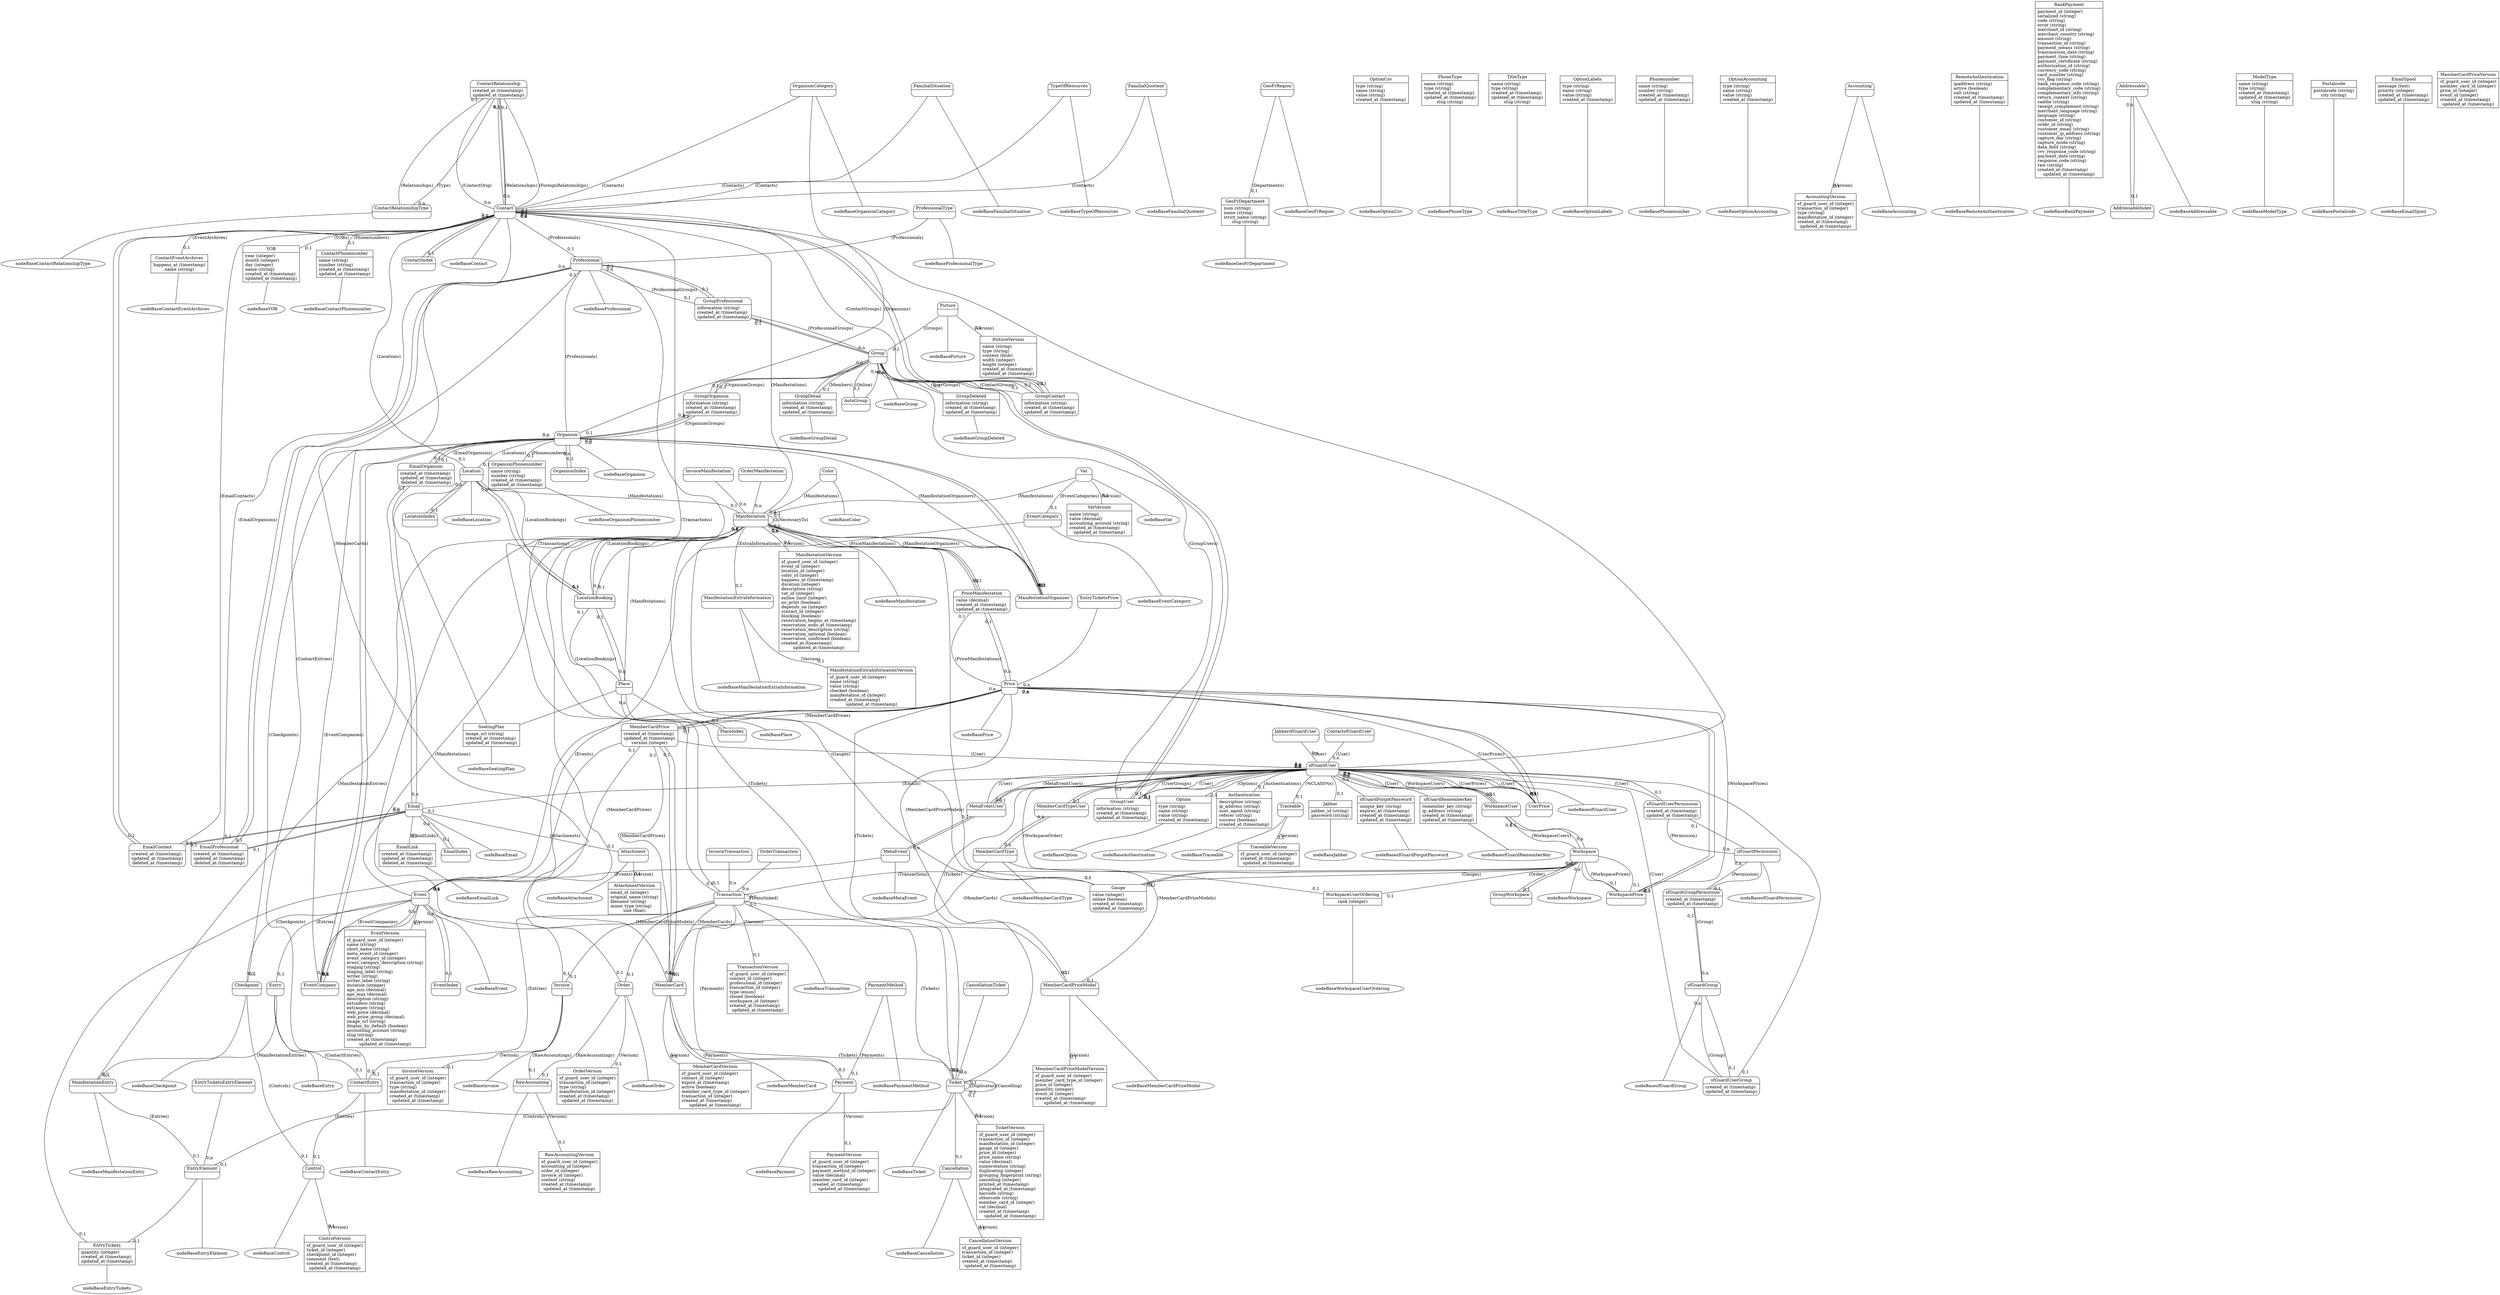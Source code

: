 graph G {
	edge [ len=2 labeldistance=2 ];
	overlap=false;
	splines=true;

	nodeContactRelationship [
		label="{<table>ContactRelationship|<cols>created_at (timestamp)\lupdated_at (timestamp)}",
		shape=record ];
	nodeFamilialQuotient [
		label="{<table>FamilialQuotient|<cols>name (string)}",
		shape=record ];
	nodeContact [
		label="{<table>Contact|<cols>name (string)\laddress (string)\lpostalcode (string)\lcity (string)\lcountry (string)\lemail (string)\lemail_no_newsletter (boolean)\lnpai (boolean)\lfirstname (string)\ltitle (string)\ldescription (string)\lpassword (string)\lfamily_contact (boolean)\lconfirmed (boolean)\llatitude (double)\llongitude (double)\lcreated_at (timestamp)\lupdated_at (timestamp)\lslug (string)}",
		shape=record ];
	nodeOrganism [
		label="{<table>Organism|<cols>name (string)\laddress (string)\lpostalcode (string)\lcity (string)\lcountry (string)\lemail (string)\lemail_no_newsletter (boolean)\lnpai (boolean)\lurl (string)\ldescription (string)\ladministrative_number (string)\llatitude (double)\llongitude (double)\lcreated_at (timestamp)\lupdated_at (timestamp)\lslug (string)}",
		shape=record ];
	nodeFamilialSituation [
		label="{<table>FamilialSituation|<cols>name (string)}",
		shape=record ];
	nodeContactRelationshipType [
		label="{<table>ContactRelationshipType|<cols>name (string)\lcreated_at (timestamp)\lupdated_at (timestamp)}",
		shape=record ];
	nodeGeoFrRegion [
		label="{<table>GeoFrRegion|<cols>name (string)\lstrict_name (string)\lslug (string)}",
		shape=record ];
	nodeYOB [
		label="{<table>YOB|<cols>year (integer)\lmonth (integer)\lday (integer)\lname (string)\lcreated_at (timestamp)\lupdated_at (timestamp)}",
		shape=record ];
	nodeOptionCsv [
		label="{<table>OptionCsv|<cols>type (string)\lname (string)\lvalue (string)\lcreated_at (timestamp)}",
		shape=record ];
	nodeOrganismPhonenumber [
		label="{<table>OrganismPhonenumber|<cols>name (string)\lnumber (string)\lcreated_at (timestamp)\lupdated_at (timestamp)}",
		shape=record ];
	nodeOrganismCategory [
		label="{<table>OrganismCategory|<cols>name (string)\lcreated_at (timestamp)\lupdated_at (timestamp)\lslug (string)}",
		shape=record ];
	nodePhoneType [
		label="{<table>PhoneType|<cols>name (string)\ltype (string)\lcreated_at (timestamp)\lupdated_at (timestamp)\lslug (string)}",
		shape=record ];
	nodeTypeOfResources [
		label="{<table>TypeOfResources|<cols>name (string)}",
		shape=record ];
	nodeTitleType [
		label="{<table>TitleType|<cols>name (string)\ltype (string)\lcreated_at (timestamp)\lupdated_at (timestamp)\lslug (string)}",
		shape=record ];
	nodeOptionLabels [
		label="{<table>OptionLabels|<cols>type (string)\lname (string)\lvalue (string)\lcreated_at (timestamp)}",
		shape=record ];
	nodeContactPhonenumber [
		label="{<table>ContactPhonenumber|<cols>name (string)\lnumber (string)\lcreated_at (timestamp)\lupdated_at (timestamp)}",
		shape=record ];
	nodeProfessional [
		label="{<table>Professional|<cols>name (string)\lcontact_number (string)\lcontact_email (string)\lcontact_email_no_newsletter (boolean)\ldepartment (string)\ldescription (string)\lcreated_at (timestamp)\lupdated_at (timestamp)}",
		shape=record ];
	nodePhonenumber [
		label="{<table>Phonenumber|<cols>name (string)\lnumber (string)\lcreated_at (timestamp)\lupdated_at (timestamp)}",
		shape=record ];
	nodeProfessionalType [
		label="{<table>ProfessionalType|<cols>name (string)\lcreated_at (timestamp)\lupdated_at (timestamp)}",
		shape=record ];
	nodeGeoFrDepartment [
		label="{<table>GeoFrDepartment|<cols>num (string)\lname (string)\lstrict_name (string)\lslug (string)}",
		shape=record ];
	nodeEntry [
		label="{<table>Entry|<cols>created_at (timestamp)\lupdated_at (timestamp)}",
		shape=record ];
	nodeEntryElement [
		label="{<table>EntryElement|<cols>second_choice (boolean)\laccepted (boolean)\lcreated_at (timestamp)\lupdated_at (timestamp)}",
		shape=record ];
	nodeContactEntry [
		label="{<table>ContactEntry|<cols>comment1 (string)\lcomment2 (string)\lconfirmed (boolean)\lcreated_at (timestamp)\lupdated_at (timestamp)}",
		shape=record ];
	nodeEntryTickets [
		label="{<table>EntryTickets|<cols>quantity (integer)\lcreated_at (timestamp)\lupdated_at (timestamp)}",
		shape=record ];
	nodeManifestationEntry [
		label="{<table>ManifestationEntry|<cols>created_at (timestamp)\lupdated_at (timestamp)}",
		shape=record ];
	nodeGroupDeleted [
		label="{<table>GroupDeleted|<cols>information (string)\lcreated_at (timestamp)\lupdated_at (timestamp)}",
		shape=record ];
	nodeGroup [
		label="{<table>Group|<cols>name (string)\ldescription (string)\lslug (string)\ldisplay_everywhere (boolean)\lcreated_at (timestamp)\lupdated_at (timestamp)}",
		shape=record ];
	nodeGroupContact [
		label="{<table>GroupContact|<cols>information (string)\lcreated_at (timestamp)\lupdated_at (timestamp)}",
		shape=record ];
	nodeGroupDetail [
		label="{<table>GroupDetail|<cols>information (string)\lcreated_at (timestamp)\lupdated_at (timestamp)}",
		shape=record ];
	nodeGroupOrganism [
		label="{<table>GroupOrganism|<cols>information (string)\lcreated_at (timestamp)\lupdated_at (timestamp)}",
		shape=record ];
	nodeGroupProfessional [
		label="{<table>GroupProfessional|<cols>information (string)\lcreated_at (timestamp)\lupdated_at (timestamp)}",
		shape=record ];
	nodeGroupUser [
		label="{<table>GroupUser|<cols>information (string)\lcreated_at (timestamp)\lupdated_at (timestamp)}",
		shape=record ];
	nodeCancellation [
		label="{<table>Cancellation|<cols>transaction_id (integer)\lcreated_at (timestamp)\lupdated_at (timestamp)\lversion (integer)}",
		shape=record ];
	nodeRawAccounting [
		label="{<table>RawAccounting|<cols>accounting_id (integer)\lcontent (string)\lcreated_at (timestamp)\lupdated_at (timestamp)\lversion (integer)}",
		shape=record ];
	nodeTicket [
		label="{<table>Ticket|<cols>price_name (string)\lvalue (decimal)\lnumerotation (string)\lgrouping_fingerprint (string)\lprinted_at (timestamp)\lintegrated_at (timestamp)\lbarcode (string)\lothercode (string)\lvat (decimal)\lcreated_at (timestamp)\lupdated_at (timestamp)\lversion (integer)}",
		shape=record ];
	nodePayment [
		label="{<table>Payment|<cols>value (decimal)\lcreated_at (timestamp)\lupdated_at (timestamp)\lversion (integer)}",
		shape=record ];
	nodeControl [
		label="{<table>Control|<cols>comment (text)\lcreated_at (timestamp)\lupdated_at (timestamp)\lversion (integer)}",
		shape=record ];
	nodeContactEventArchives [
		label="{<table>ContactEventArchives|<cols>happens_at (timestamp)\lname (string)}",
		shape=record ];
	nodeOptionAccounting [
		label="{<table>OptionAccounting|<cols>type (string)\lname (string)\lvalue (string)\lcreated_at (timestamp)}",
		shape=record ];
	nodeAccounting [
		label="{<table>Accounting|<cols>transaction_id (integer)\ltype (string)\lmanifestation_id (integer)\lcreated_at (timestamp)\lupdated_at (timestamp)\lversion (integer)}",
		shape=record ];
	nodeInvoice [
		label="{<table>Invoice|<cols>type (string)\lcreated_at (timestamp)\lupdated_at (timestamp)\lversion (integer)}",
		shape=record ];
	nodePaymentMethod [
		label="{<table>PaymentMethod|<cols>name (string)\laccount (string)\ldisplay (boolean)\lmember_card_linked (boolean)}",
		shape=record ];
	nodeTransaction [
		label="{<table>Transaction|<cols>type (enum)\lclosed (boolean)\lcreated_at (timestamp)\lupdated_at (timestamp)\lversion (integer)}",
		shape=record ];
	nodeOrder [
		label="{<table>Order|<cols>type (string)\lcreated_at (timestamp)\lupdated_at (timestamp)\lversion (integer)}",
		shape=record ];
	nodePrice [
		label="{<table>Price|<cols>name (string)\ldescription (string)\lvalue (decimal)\lonline (boolean)\lhide (boolean)\lmember_card_linked (boolean)\lcreated_at (timestamp)\lupdated_at (timestamp)}",
		shape=record ];
	nodePriceManifestation [
		label="{<table>PriceManifestation|<cols>value (decimal)\lcreated_at (timestamp)\lupdated_at (timestamp)}",
		shape=record ];
	nodeCheckpoint [
		label="{<table>Checkpoint|<cols>email (string)\lname (string)\ldescription (string)\llegal (boolean)\lcreated_at (timestamp)\lupdated_at (timestamp)\llatitude (double)\llongitude (double)\lslug (string)}",
		shape=record ];
	nodeRemoteAuthentication [
		label="{<table>RemoteAuthentication|<cols>ipaddress (string)\lactive (boolean)\lsalt (string)\lcreated_at (timestamp)\lupdated_at (timestamp)}",
		shape=record ];
	nodeBankPayment [
		label="{<table>BankPayment|<cols>payment_id (integer)\lserialized (string)\lcode (string)\lerror (string)\lmerchant_id (string)\lmerchant_country (string)\lamount (string)\ltransaction_id (string)\lpayment_means (string)\ltransmission_date (string)\lpayment_time (string)\lpayment_certificate (string)\lauthorization_id (string)\lcurrency_code (string)\lcard_number (string)\lcvv_flag (string)\lbank_response_code (string)\lcomplementary_code (string)\lcomplementary_info (string)\lreturn_context (string)\lcaddie (string)\lreceipt_complement (string)\lmerchant_language (string)\llanguage (string)\lcustomer_id (string)\lorder_id (string)\lcustomer_email (string)\lcustomer_ip_address (string)\lcapture_day (string)\lcapture_mode (string)\ldata_field (string)\lcvv_response_code (string)\lpayment_date (string)\lresponse_code (string)\lraw (string)\lcreated_at (timestamp)\lupdated_at (timestamp)}",
		shape=record ];
	nodeMemberCard [
		label="{<table>MemberCard|<cols>expire_at (timestamp)\lactive (boolean)\lcreated_at (timestamp)\lupdated_at (timestamp)\lversion (integer)}",
		shape=record ];
	nodeMemberCardType [
		label="{<table>MemberCardType|<cols>name (string)\ldescription (string)\lvalue (integer)}",
		shape=record ];
	nodeMemberCardPrice [
		label="{<table>MemberCardPrice|<cols>created_at (timestamp)\lupdated_at (timestamp)\lversion (integer)}",
		shape=record ];
	nodeMemberCardPriceModel [
		label="{<table>MemberCardPriceModel|<cols>quantity (integer)\lcreated_at (timestamp)\lupdated_at (timestamp)\lversion (integer)}",
		shape=record ];
	nodeOption [
		label="{<table>Option|<cols>type (string)\lname (string)\lvalue (string)\lcreated_at (timestamp)}",
		shape=record ];
	nodeAddressable [
		label="{<table>Addressable|<cols>name (string)\laddress (string)\lpostalcode (string)\lcity (string)\lcountry (string)\lemail (string)\lemail_no_newsletter (boolean)\lnpai (boolean)\llatitude (double)\llongitude (double)\lcreated_at (timestamp)\lupdated_at (timestamp)\lslug (string)}",
		shape=record ];
	nodeAuthentication [
		label="{<table>Authentication|<cols>description (string)\lip_address (string)\luser_agent (string)\lreferer (string)\lsuccess (boolean)\lcreated_at (timestamp)}",
		shape=record ];
	nodeModelType [
		label="{<table>ModelType|<cols>name (string)\ltype (string)\lcreated_at (timestamp)\lupdated_at (timestamp)\lslug (string)}",
		shape=record ];
	nodePicture [
		label="{<table>Picture|<cols>name (string)\ltype (string)\lcontent (blob)\lwidth (integer)\lheight (integer)\lcreated_at (timestamp)\lupdated_at (timestamp)\lversion (integer)}",
		shape=record ];
	nodeTraceable [
		label="{<table>Traceable|<cols>created_at (timestamp)\lupdated_at (timestamp)\lversion (integer)}",
		shape=record ];
	nodePostalcode [
		label="{<table>Postalcode|<cols>postalcode (string)\lcity (string)}",
		shape=record ];
	nodeJabber [
		label="{<table>Jabber|<cols>jabber_id (string)\lpassword (string)}",
		shape=record ];
	nodesfGuardGroup [
		label="{<table>sfGuardGroup|<cols>name (string)\ldescription (string)\lcreated_at (timestamp)\lupdated_at (timestamp)}",
		shape=record ];
	nodesfGuardUserPermission [
		label="{<table>sfGuardUserPermission|<cols>created_at (timestamp)\lupdated_at (timestamp)}",
		shape=record ];
	nodesfGuardUserGroup [
		label="{<table>sfGuardUserGroup|<cols>created_at (timestamp)\lupdated_at (timestamp)}",
		shape=record ];
	nodesfGuardForgotPassword [
		label="{<table>sfGuardForgotPassword|<cols>unique_key (string)\lexpires_at (timestamp)\lcreated_at (timestamp)\lupdated_at (timestamp)}",
		shape=record ];
	nodesfGuardUser [
		label="{<table>sfGuardUser|<cols>first_name (string)\llast_name (string)\lemail_address (string)\lusername (string)\lalgorithm (string)\lsalt (string)\lpassword (string)\lis_active (boolean)\lis_super_admin (boolean)\llast_login (timestamp)\lcreated_at (timestamp)\lupdated_at (timestamp)}",
		shape=record ];
	nodesfGuardGroupPermission [
		label="{<table>sfGuardGroupPermission|<cols>created_at (timestamp)\lupdated_at (timestamp)}",
		shape=record ];
	nodesfGuardRememberKey [
		label="{<table>sfGuardRememberKey|<cols>remember_key (string)\lip_address (string)\lcreated_at (timestamp)\lupdated_at (timestamp)}",
		shape=record ];
	nodesfGuardPermission [
		label="{<table>sfGuardPermission|<cols>name (string)\ldescription (string)\lcreated_at (timestamp)\lupdated_at (timestamp)}",
		shape=record ];
	nodeEmailSpool [
		label="{<table>EmailSpool|<cols>message (text)\lpriority (integer)\lcreated_at (timestamp)\lupdated_at (timestamp)}",
		shape=record ];
	nodeEmailProfessional [
		label="{<table>EmailProfessional|<cols>created_at (timestamp)\lupdated_at (timestamp)\ldeleted_at (timestamp)}",
		shape=record ];
	nodeEmailContact [
		label="{<table>EmailContact|<cols>created_at (timestamp)\lupdated_at (timestamp)\ldeleted_at (timestamp)}",
		shape=record ];
	nodeEmail [
		label="{<table>Email|<cols>field_from (string)\lfield_to (string)\lfield_cc (string)\lfield_bcc (string)\lfield_subject (string)\lcontent (string)\lcontent_text (string)\lsent (boolean)\lcreated_at (timestamp)\lupdated_at (timestamp)\ldeleted_at (timestamp)}",
		shape=record ];
	nodeEmailLink [
		label="{<table>EmailLink|<cols>created_at (timestamp)\lupdated_at (timestamp)\ldeleted_at (timestamp)}",
		shape=record ];
	nodeAttachment [
		label="{<table>Attachment|<cols>original_name (string)\lfilename (string)\lmime_type (string)\lsize (float)\lversion (integer)\lcreated_at (timestamp)\lupdated_at (timestamp)}",
		shape=record ];
	nodeEmailOrganism [
		label="{<table>EmailOrganism|<cols>created_at (timestamp)\lupdated_at (timestamp)\ldeleted_at (timestamp)}",
		shape=record ];
	nodeWorkspaceUserOrdering [
		label="{<table>WorkspaceUserOrdering|<cols>rank (integer)}",
		shape=record ];
	nodeManifestationExtraInformation [
		label="{<table>ManifestationExtraInformation|<cols>name (string)\lvalue (string)\lchecked (boolean)\lcreated_at (timestamp)\lupdated_at (timestamp)\lversion (integer)}",
		shape=record ];
	nodeWorkspace [
		label="{<table>Workspace|<cols>name (string)\lon_ticket (string)\lseated (boolean)\lcreated_at (timestamp)\lupdated_at (timestamp)}",
		shape=record ];
	nodeLocation [
		label="{<table>Location|<cols>name (string)\laddress (string)\lpostalcode (string)\lcity (string)\lcountry (string)\lemail (string)\lemail_no_newsletter (boolean)\lnpai (boolean)\ldescription (string)\lgauge_max (integer)\lgauge_min (integer)\lreservation_price (decimal)\lplace (boolean)\llatitude (double)\llongitude (double)\lcreated_at (timestamp)\lupdated_at (timestamp)\lslug (string)}",
		shape=record ];
	nodeMetaEvent [
		label="{<table>MetaEvent|<cols>name (string)\lhide_in_month_calendars (boolean)\lcreated_at (timestamp)\lupdated_at (timestamp)}",
		shape=record ];
	nodeEvent [
		label="{<table>Event|<cols>name (string)\lshort_name (string)\levent_category_description (string)\lstaging (string)\lstaging_label (string)\lwriter (string)\lwriter_label (string)\lduration (integer)\lage_min (decimal)\lage_max (decimal)\ldescription (string)\lextradesc (string)\lextraspec (string)\lweb_price (decimal)\lweb_price_group (decimal)\limage_url (string)\ldisplay_by_default (boolean)\laccounting_account (string)\lslug (string)\lcreated_at (timestamp)\lupdated_at (timestamp)\lversion (integer)}",
		shape=record ];
	nodeSeatingPlan [
		label="{<table>SeatingPlan|<cols>image_url (string)\lcreated_at (timestamp)\lupdated_at (timestamp)}",
		shape=record ];
	nodeColor [
		label="{<table>Color|<cols>name (string)\lcolor (string)\lcreated_at (timestamp)\lupdated_at (timestamp)}",
		shape=record ];
	nodePlace [
		label="{<table>Place|<cols>name (string)\laddress (string)\lpostalcode (string)\lcity (string)\lcountry (string)\lemail (string)\lemail_no_newsletter (boolean)\lnpai (boolean)\ldescription (string)\lgauge_max (integer)\lgauge_min (integer)\lreservation_price (decimal)\lplace (boolean)\llatitude (double)\llongitude (double)\lcreated_at (timestamp)\lupdated_at (timestamp)\lslug (string)}",
		shape=record ];
	nodeGauge [
		label="{<table>Gauge|<cols>value (integer)\lonline (boolean)\lcreated_at (timestamp)\lupdated_at (timestamp)}",
		shape=record ];
	nodeEventCategory [
		label="{<table>EventCategory|<cols>name (string)\lcreated_at (timestamp)\lupdated_at (timestamp)}",
		shape=record ];
	nodeManifestation [
		label="{<table>Manifestation|<cols>happens_at (timestamp)\lduration (integer)\ldescription (string)\lonline_limit (integer)\lno_print (boolean)\lblocking (boolean)\lreservation_begins_at (timestamp)\lreservation_ends_at (timestamp)\lreservation_description (string)\lreservation_optional (boolean)\lreservation_confirmed (boolean)\lcreated_at (timestamp)\lupdated_at (timestamp)\lversion (integer)}",
		shape=record ];
	nodeVat [
		label="{<table>Vat|<cols>name (string)\lvalue (decimal)\laccounting_account (string)\lcreated_at (timestamp)\lupdated_at (timestamp)\lversion (integer)}",
		shape=record ];
	nodeTraceableVersion [
		label="{<table>TraceableVersion|<cols>sf_guard_user_id (integer)\lcreated_at (timestamp)\lupdated_at (timestamp)}",
		shape=record ];
	nodeCancellationVersion [
		label="{<table>CancellationVersion|<cols>sf_guard_user_id (integer)\ltransaction_id (integer)\lticket_id (integer)\lcreated_at (timestamp)\lupdated_at (timestamp)}",
		shape=record ];
	nodeRawAccountingVersion [
		label="{<table>RawAccountingVersion|<cols>sf_guard_user_id (integer)\laccounting_id (integer)\lorder_id (integer)\linvoice_id (integer)\lcontent (string)\lcreated_at (timestamp)\lupdated_at (timestamp)}",
		shape=record ];
	nodeTicketVersion [
		label="{<table>TicketVersion|<cols>sf_guard_user_id (integer)\ltransaction_id (integer)\lmanifestation_id (integer)\lgauge_id (integer)\lprice_id (integer)\lprice_name (string)\lvalue (decimal)\lnumerotation (string)\lduplicating (integer)\lgrouping_fingerprint (string)\lcancelling (integer)\lprinted_at (timestamp)\lintegrated_at (timestamp)\lbarcode (string)\lothercode (string)\lmember_card_id (integer)\lvat (decimal)\lcreated_at (timestamp)\lupdated_at (timestamp)}",
		shape=record ];
	nodePaymentVersion [
		label="{<table>PaymentVersion|<cols>sf_guard_user_id (integer)\ltransaction_id (integer)\lpayment_method_id (integer)\lvalue (decimal)\lmember_card_id (integer)\lcreated_at (timestamp)\lupdated_at (timestamp)}",
		shape=record ];
	nodeControlVersion [
		label="{<table>ControlVersion|<cols>sf_guard_user_id (integer)\lticket_id (integer)\lcheckpoint_id (integer)\lcomment (text)\lcreated_at (timestamp)\lupdated_at (timestamp)}",
		shape=record ];
	nodeAccountingVersion [
		label="{<table>AccountingVersion|<cols>sf_guard_user_id (integer)\ltransaction_id (integer)\ltype (string)\lmanifestation_id (integer)\lcreated_at (timestamp)\lupdated_at (timestamp)}",
		shape=record ];
	nodeInvoiceVersion [
		label="{<table>InvoiceVersion|<cols>sf_guard_user_id (integer)\ltransaction_id (integer)\ltype (string)\lmanifestation_id (integer)\lcreated_at (timestamp)\lupdated_at (timestamp)}",
		shape=record ];
	nodeTransactionVersion [
		label="{<table>TransactionVersion|<cols>sf_guard_user_id (integer)\lcontact_id (integer)\lprofessional_id (integer)\ltransaction_id (integer)\ltype (enum)\lclosed (boolean)\lworkspace_id (integer)\lcreated_at (timestamp)\lupdated_at (timestamp)}",
		shape=record ];
	nodeOrderVersion [
		label="{<table>OrderVersion|<cols>sf_guard_user_id (integer)\ltransaction_id (integer)\ltype (string)\lmanifestation_id (integer)\lcreated_at (timestamp)\lupdated_at (timestamp)}",
		shape=record ];
	nodeMemberCardVersion [
		label="{<table>MemberCardVersion|<cols>sf_guard_user_id (integer)\lcontact_id (integer)\lexpire_at (timestamp)\lactive (boolean)\lmember_card_type_id (integer)\ltransaction_id (integer)\lcreated_at (timestamp)\lupdated_at (timestamp)}",
		shape=record ];
	nodeMemberCardPriceVersion [
		label="{<table>MemberCardPriceVersion|<cols>sf_guard_user_id (integer)\lmember_card_id (integer)\lprice_id (integer)\levent_id (integer)\lcreated_at (timestamp)\lupdated_at (timestamp)}",
		shape=record ];
	nodeMemberCardPriceModelVersion [
		label="{<table>MemberCardPriceModelVersion|<cols>sf_guard_user_id (integer)\lmember_card_type_id (integer)\lprice_id (integer)\lquantity (integer)\levent_id (integer)\lcreated_at (timestamp)\lupdated_at (timestamp)}",
		shape=record ];
	nodePictureVersion [
		label="{<table>PictureVersion|<cols>name (string)\ltype (string)\lcontent (blob)\lwidth (integer)\lheight (integer)\lcreated_at (timestamp)\lupdated_at (timestamp)}",
		shape=record ];
	nodeAttachmentVersion [
		label="{<table>AttachmentVersion|<cols>email_id (integer)\loriginal_name (string)\lfilename (string)\lmime_type (string)\lsize (float)}",
		shape=record ];
	nodeManifestationExtraInformationVersion [
		label="{<table>ManifestationExtraInformationVersion|<cols>sf_guard_user_id (integer)\lname (string)\lvalue (string)\lchecked (boolean)\lmanifestation_id (integer)\lcreated_at (timestamp)\lupdated_at (timestamp)}",
		shape=record ];
	nodeEventVersion [
		label="{<table>EventVersion|<cols>sf_guard_user_id (integer)\lname (string)\lshort_name (string)\lmeta_event_id (integer)\levent_category_id (integer)\levent_category_description (string)\lstaging (string)\lstaging_label (string)\lwriter (string)\lwriter_label (string)\lduration (integer)\lage_min (decimal)\lage_max (decimal)\ldescription (string)\lextradesc (string)\lextraspec (string)\lweb_price (decimal)\lweb_price_group (decimal)\limage_url (string)\ldisplay_by_default (boolean)\laccounting_account (string)\lslug (string)\lcreated_at (timestamp)\lupdated_at (timestamp)}",
		shape=record ];
	nodeManifestationVersion [
		label="{<table>ManifestationVersion|<cols>sf_guard_user_id (integer)\levent_id (integer)\llocation_id (integer)\lcolor_id (integer)\lhappens_at (timestamp)\lduration (integer)\ldescription (string)\lvat_id (integer)\lonline_limit (integer)\lno_print (boolean)\ldepends_on (integer)\lcontact_id (integer)\lblocking (boolean)\lreservation_begins_at (timestamp)\lreservation_ends_at (timestamp)\lreservation_description (string)\lreservation_optional (boolean)\lreservation_confirmed (boolean)\lcreated_at (timestamp)\lupdated_at (timestamp)}",
		shape=record ];
	nodeVatVersion [
		label="{<table>VatVersion|<cols>name (string)\lvalue (decimal)\laccounting_account (string)\lcreated_at (timestamp)\lupdated_at (timestamp)}",
		shape=record ];

	nodeContactRelationship [
		label="{<table>ContactRelationship|<cols>created_at (timestamp)\lupdated_at (timestamp)}",
		shape=Mrecord ];
	nodeEmailContact [
		label="{<table>EmailContact|<cols>created_at (timestamp)\lupdated_at (timestamp)\ldeleted_at (timestamp)}",
		shape=Mrecord ];
	nodeGroupContact [
		label="{<table>GroupContact|<cols>information (string)\lcreated_at (timestamp)\lupdated_at (timestamp)}",
		shape=Mrecord ];
	nodeEmailOrganism [
		label="{<table>EmailOrganism|<cols>created_at (timestamp)\lupdated_at (timestamp)\ldeleted_at (timestamp)}",
		shape=Mrecord ];
	nodeEventCompany [
		label="{<table>EventCompany|<cols>}",
		shape=Mrecord ];
	nodeManifestationOrganizer [
		label="{<table>ManifestationOrganizer|<cols>}",
		shape=Mrecord ];
	nodeGroupOrganism [
		label="{<table>GroupOrganism|<cols>information (string)\lcreated_at (timestamp)\lupdated_at (timestamp)}",
		shape=Mrecord ];
	nodeEmailProfessional [
		label="{<table>EmailProfessional|<cols>created_at (timestamp)\lupdated_at (timestamp)\ldeleted_at (timestamp)}",
		shape=Mrecord ];
	nodeGroupProfessional [
		label="{<table>GroupProfessional|<cols>information (string)\lcreated_at (timestamp)\lupdated_at (timestamp)}",
		shape=Mrecord ];
	nodeGroupUser [
		label="{<table>GroupUser|<cols>information (string)\lcreated_at (timestamp)\lupdated_at (timestamp)}",
		shape=Mrecord ];
	nodePriceManifestation [
		label="{<table>PriceManifestation|<cols>value (decimal)\lcreated_at (timestamp)\lupdated_at (timestamp)}",
		shape=Mrecord ];
	nodeWorkspacePrice [
		label="{<table>WorkspacePrice|<cols>}",
		shape=Mrecord ];
	nodeUserPrice [
		label="{<table>UserPrice|<cols>}",
		shape=Mrecord ];
	nodeMemberCardPrice [
		label="{<table>MemberCardPrice|<cols>created_at (timestamp)\lupdated_at (timestamp)\lversion (integer)}",
		shape=Mrecord ];
	nodeMemberCardTypeUser [
		label="{<table>MemberCardTypeUser|<cols>}",
		shape=Mrecord ];
	nodesfGuardUserGroup [
		label="{<table>sfGuardUserGroup|<cols>created_at (timestamp)\lupdated_at (timestamp)}",
		shape=Mrecord ];
	nodesfGuardGroupPermission [
		label="{<table>sfGuardGroupPermission|<cols>created_at (timestamp)\lupdated_at (timestamp)}",
		shape=Mrecord ];
	nodesfGuardUserPermission [
		label="{<table>sfGuardUserPermission|<cols>created_at (timestamp)\lupdated_at (timestamp)}",
		shape=Mrecord ];
	nodeWorkspaceUser [
		label="{<table>WorkspaceUser|<cols>}",
		shape=Mrecord ];
	nodeMetaEventUser [
		label="{<table>MetaEventUser|<cols>}",
		shape=Mrecord ];
	nodeGauge [
		label="{<table>Gauge|<cols>value (integer)\lonline (boolean)\lcreated_at (timestamp)\lupdated_at (timestamp)}",
		shape=Mrecord ];
	nodeLocationBooking [
		label="{<table>LocationBooking|<cols>}",
		shape=Mrecord ];
	nodeGroupWorkspace [
		label="{<table>GroupWorkspace|<cols>}",
		shape=Mrecord ];
	nodeAutoGroup [
		label="{<table>AutoGroup|<cols>}",
		shape=Mrecord ];
	nodeAddressableIndex [
		label="{<table>AddressableIndex|<cols>}",
		shape=Mrecord ];
	nodeContactIndex [
		label="{<table>ContactIndex|<cols>}",
		shape=Mrecord ];
	nodeOrganismIndex [
		label="{<table>OrganismIndex|<cols>}",
		shape=Mrecord ];
	nodeEmailIndex [
		label="{<table>EmailIndex|<cols>}",
		shape=Mrecord ];
	nodeLocationIndex [
		label="{<table>LocationIndex|<cols>}",
		shape=Mrecord ];
	nodeEventIndex [
		label="{<table>EventIndex|<cols>}",
		shape=Mrecord ];
	nodePlaceIndex [
		label="{<table>PlaceIndex|<cols>}",
		shape=Mrecord ];
	nodeFamilialQuotient [
		label="{<table>FamilialQuotient|<cols>}",
		shape=Mrecord ];
	nodeContact [
		label="{<table>Contact|<cols>}",
		shape=Mrecord ];
	nodeContactsfGuardUser [
		label="{<table>ContactsfGuardUser|<cols>}",
		shape=Mrecord ];
	nodeOrganism [
		label="{<table>Organism|<cols>}",
		shape=Mrecord ];
	nodeFamilialSituation [
		label="{<table>FamilialSituation|<cols>}",
		shape=Mrecord ];
	nodeContactRelationshipType [
		label="{<table>ContactRelationshipType|<cols>}",
		shape=Mrecord ];
	nodeGeoFrRegion [
		label="{<table>GeoFrRegion|<cols>}",
		shape=Mrecord ];
	nodeOrganismCategory [
		label="{<table>OrganismCategory|<cols>}",
		shape=Mrecord ];
	nodeTypeOfResources [
		label="{<table>TypeOfResources|<cols>}",
		shape=Mrecord ];
	nodeProfessional [
		label="{<table>Professional|<cols>}",
		shape=Mrecord ];
	nodeProfessionalType [
		label="{<table>ProfessionalType|<cols>}",
		shape=Mrecord ];
	nodeEntry [
		label="{<table>Entry|<cols>}",
		shape=Mrecord ];
	nodeEntryElement [
		label="{<table>EntryElement|<cols>}",
		shape=Mrecord ];
	nodeContactEntry [
		label="{<table>ContactEntry|<cols>}",
		shape=Mrecord ];
	nodeEntryTicketsEntryElement [
		label="{<table>EntryTicketsEntryElement|<cols>}",
		shape=Mrecord ];
	nodeEntryTicketsPrice [
		label="{<table>EntryTicketsPrice|<cols>}",
		shape=Mrecord ];
	nodeManifestationEntry [
		label="{<table>ManifestationEntry|<cols>}",
		shape=Mrecord ];
	nodeGroup [
		label="{<table>Group|<cols>}",
		shape=Mrecord ];
	nodeCancellation [
		label="{<table>Cancellation|<cols>}",
		shape=Mrecord ];
	nodeCancellationTicket [
		label="{<table>CancellationTicket|<cols>}",
		shape=Mrecord ];
	nodeRawAccounting [
		label="{<table>RawAccounting|<cols>}",
		shape=Mrecord ];
	nodeTicket [
		label="{<table>Ticket|<cols>}",
		shape=Mrecord ];
	nodePayment [
		label="{<table>Payment|<cols>}",
		shape=Mrecord ];
	nodeControl [
		label="{<table>Control|<cols>}",
		shape=Mrecord ];
	nodeAccounting [
		label="{<table>Accounting|<cols>}",
		shape=Mrecord ];
	nodeInvoice [
		label="{<table>Invoice|<cols>}",
		shape=Mrecord ];
	nodeInvoiceTransaction [
		label="{<table>InvoiceTransaction|<cols>}",
		shape=Mrecord ];
	nodeInvoiceManifestation [
		label="{<table>InvoiceManifestation|<cols>}",
		shape=Mrecord ];
	nodePaymentMethod [
		label="{<table>PaymentMethod|<cols>}",
		shape=Mrecord ];
	nodeTransaction [
		label="{<table>Transaction|<cols>}",
		shape=Mrecord ];
	nodeOrder [
		label="{<table>Order|<cols>}",
		shape=Mrecord ];
	nodeOrderTransaction [
		label="{<table>OrderTransaction|<cols>}",
		shape=Mrecord ];
	nodeOrderManifestation [
		label="{<table>OrderManifestation|<cols>}",
		shape=Mrecord ];
	nodePrice [
		label="{<table>Price|<cols>}",
		shape=Mrecord ];
	nodeCheckpoint [
		label="{<table>Checkpoint|<cols>}",
		shape=Mrecord ];
	nodeMemberCard [
		label="{<table>MemberCard|<cols>}",
		shape=Mrecord ];
	nodeMemberCardType [
		label="{<table>MemberCardType|<cols>}",
		shape=Mrecord ];
	nodeMemberCardPriceModel [
		label="{<table>MemberCardPriceModel|<cols>}",
		shape=Mrecord ];
	nodeAddressable [
		label="{<table>Addressable|<cols>}",
		shape=Mrecord ];
	nodePicture [
		label="{<table>Picture|<cols>}",
		shape=Mrecord ];
	nodeTraceable [
		label="{<table>Traceable|<cols>}",
		shape=Mrecord ];
	nodeJabbersfGuardUser [
		label="{<table>JabbersfGuardUser|<cols>}",
		shape=Mrecord ];
	nodesfGuardGroup [
		label="{<table>sfGuardGroup|<cols>}",
		shape=Mrecord ];
	nodesfGuardUser [
		label="{<table>sfGuardUser|<cols>}",
		shape=Mrecord ];
	nodesfGuardPermission [
		label="{<table>sfGuardPermission|<cols>}",
		shape=Mrecord ];
	nodeEmail [
		label="{<table>Email|<cols>}",
		shape=Mrecord ];
	nodeAttachment [
		label="{<table>Attachment|<cols>}",
		shape=Mrecord ];
	nodeManifestationExtraInformation [
		label="{<table>ManifestationExtraInformation|<cols>}",
		shape=Mrecord ];
	nodeWorkspace [
		label="{<table>Workspace|<cols>}",
		shape=Mrecord ];
	nodeLocation [
		label="{<table>Location|<cols>}",
		shape=Mrecord ];
	nodeMetaEvent [
		label="{<table>MetaEvent|<cols>}",
		shape=Mrecord ];
	nodeEvent [
		label="{<table>Event|<cols>}",
		shape=Mrecord ];
	nodeColor [
		label="{<table>Color|<cols>}",
		shape=Mrecord ];
	nodePlace [
		label="{<table>Place|<cols>}",
		shape=Mrecord ];
	nodeEventCategory [
		label="{<table>EventCategory|<cols>}",
		shape=Mrecord ];
	nodeManifestation [
		label="{<table>Manifestation|<cols>}",
		shape=Mrecord ];
	nodeVat [
		label="{<table>Vat|<cols>}",
		shape=Mrecord ];

	nodeContactRelationship -- nodeContact [
		headlabel="0,n",
		label="(ContactOrig)",
		labeldistance=3 ];
	nodeContactRelationship -- nodeContact [
		headlabel="0,n",
		label="",
		labeldistance=3 ];
	nodeContactRelationship -- nodeContactRelationshipType [
		headlabel="0,n",
		label="(Type)",
		labeldistance=3 ];
	nodeEmailContact -- nodeEmail [
		headlabel="0,n",
		label="",
		labeldistance=3 ];
	nodeEmailContact -- nodeContact [
		headlabel="0,n",
		label="",
		labeldistance=3 ];
	nodeGroupContact -- nodeContact [
		headlabel="0,n",
		label="",
		labeldistance=3 ];
	nodeGroupContact -- nodeGroup [
		headlabel="0,n",
		label="",
		labeldistance=3 ];
	nodeEmailOrganism -- nodeEmail [
		headlabel="0,n",
		label="",
		labeldistance=3 ];
	nodeEmailOrganism -- nodeOrganism [
		headlabel="0,n",
		label="",
		labeldistance=3 ];
	nodeEventCompany -- nodeOrganism [
		headlabel="0,n",
		label="",
		labeldistance=3 ];
	nodeEventCompany -- nodeEvent [
		headlabel="0,n",
		label="",
		labeldistance=3 ];
	nodeManifestationOrganizer -- nodeOrganism [
		headlabel="0,n",
		label="",
		labeldistance=3 ];
	nodeManifestationOrganizer -- nodeManifestation [
		headlabel="0,n",
		label="",
		labeldistance=3 ];
	nodeGroupOrganism -- nodeOrganism [
		headlabel="0,n",
		label="",
		labeldistance=3 ];
	nodeGroupOrganism -- nodeGroup [
		headlabel="0,n",
		label="",
		labeldistance=3 ];
	nodeEmailProfessional -- nodeEmail [
		headlabel="0,n",
		label="",
		labeldistance=3 ];
	nodeEmailProfessional -- nodeProfessional [
		headlabel="0,n",
		label="",
		labeldistance=3 ];
	nodeGroupProfessional -- nodeProfessional [
		headlabel="0,n",
		label="",
		labeldistance=3 ];
	nodeGroupProfessional -- nodeGroup [
		headlabel="0,n",
		label="",
		labeldistance=3 ];
	nodeGroupUser -- nodesfGuardUser [
		headlabel="0,n",
		label="(User)",
		labeldistance=3 ];
	nodeGroupUser -- nodeGroup [
		headlabel="0,n",
		label="",
		labeldistance=3 ];
	nodeGroupUser -- nodesfGuardUser [
		headlabel="0,n",
		label="",
		labeldistance=3 ];
	nodePriceManifestation -- nodeManifestation [
		headlabel="0,n",
		label="",
		labeldistance=3 ];
	nodePriceManifestation -- nodePrice [
		headlabel="0,n",
		label="",
		labeldistance=3 ];
	nodeWorkspacePrice -- nodeWorkspace [
		headlabel="0,n",
		label="",
		labeldistance=3 ];
	nodeWorkspacePrice -- nodePrice [
		headlabel="0,n",
		label="",
		labeldistance=3 ];
	nodeUserPrice -- nodesfGuardUser [
		headlabel="0,n",
		label="(User)",
		labeldistance=3 ];
	nodeUserPrice -- nodePrice [
		headlabel="0,n",
		label="",
		labeldistance=3 ];
	nodeUserPrice -- nodesfGuardUser [
		headlabel="0,n",
		label="",
		labeldistance=3 ];
	nodeMemberCardPrice -- nodesfGuardUser [
		headlabel="0,n",
		label="(User)",
		labeldistance=3 ];
	nodeMemberCardPrice -- nodeMemberCard [
		headlabel="0,n",
		label="",
		labeldistance=3 ];
	nodeMemberCardPrice -- nodePrice [
		headlabel="0,n",
		label="",
		labeldistance=3 ];
	nodeMemberCardPrice -- nodeEvent [
		headlabel="0,n",
		label="",
		labeldistance=3 ];
	nodeMemberCardTypeUser -- nodeMemberCardType [
		headlabel="0,n",
		label="",
		labeldistance=3 ];
	nodeMemberCardTypeUser -- nodesfGuardUser [
		headlabel="0,n",
		label="",
		labeldistance=3 ];
	nodesfGuardUserGroup -- nodesfGuardUser [
		headlabel="0,n",
		label="(User)",
		labeldistance=3 ];
	nodesfGuardUserGroup -- nodesfGuardGroup [
		headlabel="0,n",
		label="(Group)",
		labeldistance=3 ];
	nodesfGuardGroupPermission -- nodesfGuardGroup [
		headlabel="0,n",
		label="(Group)",
		labeldistance=3 ];
	nodesfGuardGroupPermission -- nodesfGuardPermission [
		headlabel="0,n",
		label="(Permission)",
		labeldistance=3 ];
	nodesfGuardUserPermission -- nodesfGuardUser [
		headlabel="0,n",
		label="(User)",
		labeldistance=3 ];
	nodesfGuardUserPermission -- nodesfGuardPermission [
		headlabel="0,n",
		label="(Permission)",
		labeldistance=3 ];
	nodeWorkspaceUser -- nodesfGuardUser [
		headlabel="0,n",
		label="(User)",
		labeldistance=3 ];
	nodeWorkspaceUser -- nodeWorkspace [
		headlabel="0,n",
		label="",
		labeldistance=3 ];
	nodeWorkspaceUser -- nodesfGuardUser [
		headlabel="0,n",
		label="",
		labeldistance=3 ];
	nodeMetaEventUser -- nodesfGuardUser [
		headlabel="0,n",
		label="(User)",
		labeldistance=3 ];
	nodeMetaEventUser -- nodesfGuardUser [
		headlabel="0,n",
		label="",
		labeldistance=3 ];
	nodeMetaEventUser -- nodeMetaEvent [
		headlabel="0,n",
		label="",
		labeldistance=3 ];
	nodeGauge -- nodeManifestation [
		headlabel="0,n",
		label="",
		labeldistance=3 ];
	nodeGauge -- nodeWorkspace [
		headlabel="0,n",
		label="",
		labeldistance=3 ];
	nodeLocationBooking -- nodeManifestation [
		headlabel="0,n",
		label="",
		labeldistance=3 ];
	nodeLocationBooking -- nodeLocation [
		headlabel="0,n",
		label="",
		labeldistance=3 ];
	nodeLocationBooking -- nodePlace [
		headlabel="0,n",
		label="",
		labeldistance=3 ];
	nodeGroupWorkspace -- nodeWorkspace [
		headlabel="0,n",
		label="",
		labeldistance=3 ];
	nodeAutoGroup -- nodeGroup [
		headlabel="0,n",
		label="",
		labeldistance=3 ];
	nodeAddressableIndex -- nodeAddressable [
		headlabel="0,n",
		label="",
		labeldistance=3 ];
	nodeContactIndex -- nodeContact [
		headlabel="0,n",
		label="",
		labeldistance=3 ];
	nodeOrganismIndex -- nodeOrganism [
		headlabel="0,n",
		label="",
		labeldistance=3 ];
	nodeEmailIndex -- nodeEmail [
		headlabel="0,n",
		label="",
		labeldistance=3 ];
	nodeLocationIndex -- nodeLocation [
		headlabel="0,n",
		label="",
		labeldistance=3 ];
	nodeEventIndex -- nodeEvent [
		headlabel="0,n",
		label="",
		labeldistance=3 ];
	nodePlaceIndex -- nodePlace [
		headlabel="0,n",
		label="",
		labeldistance=3 ];
	nodeFamilialQuotient -- nodeContact [
		headlabel="0,1",
		label="(Contacts)",
		labeldistance=3 ];
	nodeContact -- nodeContactIndex [
		headlabel="0,1",
		label="",
		labeldistance=3 ];
	nodeContactsfGuardUser -- nodesfGuardUser [
		headlabel="0,n",
		label="(User)",
		labeldistance=3 ];
	nodeContact -- nodeEmailContact [
		headlabel="0,1",
		label="(EmailContacts)",
		labeldistance=3 ];
	nodeContact -- nodeLocation [
		headlabel="0,1",
		label="(Locations)",
		labeldistance=3 ];
	nodeContact -- nodeManifestation [
		headlabel="0,1",
		label="(Manifestations)",
		labeldistance=3 ];
	nodeContact -- nodeGroupContact [
		headlabel="0,1",
		label="(ContactGroups)",
		labeldistance=3 ];
	nodeContact -- nodeMemberCard [
		headlabel="0,1",
		label="(MemberCards)",
		labeldistance=3 ];
	nodeContact -- nodeContactPhonenumber [
		headlabel="0,1",
		label="(Phonenumbers)",
		labeldistance=3 ];
	nodeContact -- nodeYOB [
		headlabel="0,1",
		label="(YOBs)",
		labeldistance=3 ];
	nodeContact -- nodeProfessional [
		headlabel="0,1",
		label="(Professionals)",
		labeldistance=3 ];
	nodeContact -- nodeContactRelationship [
		headlabel="0,1",
		label="(Relationships)",
		labeldistance=3 ];
	nodeContact -- nodeContactRelationship [
		headlabel="0,1",
		label="(ForeignRelationships)",
		labeldistance=3 ];
	nodeContact -- nodeTransaction [
		headlabel="0,1",
		label="(Transactions)",
		labeldistance=3 ];
	nodeContact -- nodeContactEventArchives [
		headlabel="0,1",
		label="(EventArchives)",
		labeldistance=3 ];
	nodeContact -- nodeContactRelationship [
		headlabel="0,1",
		label="",
		labeldistance=3 ];
	nodeContact -- nodeEmailContact [
		headlabel="0,1",
		label="",
		labeldistance=3 ];
	nodeContact -- nodeGroupContact [
		headlabel="0,1",
		label="",
		labeldistance=3 ];
	nodeOrganism -- nodeOrganismIndex [
		headlabel="0,1",
		label="",
		labeldistance=3 ];
	nodeOrganism -- nodeEmailOrganism [
		headlabel="0,1",
		label="(EmailOrganisms)",
		labeldistance=3 ];
	nodeOrganism -- nodeEventCompany [
		headlabel="0,1",
		label="(EventCompanies)",
		labeldistance=3 ];
	nodeOrganism -- nodeLocation [
		headlabel="0,1",
		label="(Locations)",
		labeldistance=3 ];
	nodeOrganism -- nodeManifestationOrganizer [
		headlabel="0,1",
		label="(ManifestationOrganizers)",
		labeldistance=3 ];
	nodeOrganism -- nodeCheckpoint [
		headlabel="0,1",
		label="(Checkpoints)",
		labeldistance=3 ];
	nodeOrganism -- nodeGroupOrganism [
		headlabel="0,1",
		label="(OrganismGroups)",
		labeldistance=3 ];
	nodeOrganism -- nodeOrganismPhonenumber [
		headlabel="0,1",
		label="(Phonenumbers)",
		labeldistance=3 ];
	nodeOrganism -- nodeProfessional [
		headlabel="0,1",
		label="(Professionals)",
		labeldistance=3 ];
	nodeOrganism -- nodeEmailOrganism [
		headlabel="0,1",
		label="",
		labeldistance=3 ];
	nodeOrganism -- nodeEventCompany [
		headlabel="0,1",
		label="",
		labeldistance=3 ];
	nodeOrganism -- nodeManifestationOrganizer [
		headlabel="0,1",
		label="",
		labeldistance=3 ];
	nodeOrganism -- nodeGroupOrganism [
		headlabel="0,1",
		label="",
		labeldistance=3 ];
	nodeFamilialSituation -- nodeContact [
		headlabel="0,1",
		label="(Contacts)",
		labeldistance=3 ];
	nodeContactRelationshipType -- nodeContactRelationship [
		headlabel="0,1",
		label="(Relationships)",
		labeldistance=3 ];
	nodeGeoFrRegion -- nodeGeoFrDepartment [
		headlabel="0,1",
		label="(Departments)",
		labeldistance=3 ];
	nodeOrganismCategory -- nodeContact [
		headlabel="0,1",
		label="(Contacts)",
		labeldistance=3 ];
	nodeOrganismCategory -- nodeOrganism [
		headlabel="0,1",
		label="(Organisms)",
		labeldistance=3 ];
	nodeTypeOfResources -- nodeContact [
		headlabel="0,1",
		label="(Contacts)",
		labeldistance=3 ];
	nodeProfessional -- nodeEmailProfessional [
		headlabel="0,1",
		label="(EmailOrganisms)",
		labeldistance=3 ];
	nodeProfessional -- nodeGroupProfessional [
		headlabel="0,1",
		label="(ProfessionalGroups)",
		labeldistance=3 ];
	nodeProfessional -- nodeContactEntry [
		headlabel="0,1",
		label="(ContactEntries)",
		labeldistance=3 ];
	nodeProfessional -- nodeTransaction [
		headlabel="0,1",
		label="(Transactions)",
		labeldistance=3 ];
	nodeProfessional -- nodeEmailProfessional [
		headlabel="0,1",
		label="",
		labeldistance=3 ];
	nodeProfessional -- nodeGroupProfessional [
		headlabel="0,1",
		label="",
		labeldistance=3 ];
	nodeProfessionalType -- nodeProfessional [
		headlabel="0,1",
		label="(Professionals)",
		labeldistance=3 ];
	nodeEntry -- nodeContactEntry [
		headlabel="0,1",
		label="(ContactEntries)",
		labeldistance=3 ];
	nodeEntry -- nodeManifestationEntry [
		headlabel="0,1",
		label="(ManifestationEntries)",
		labeldistance=3 ];
	nodeEntryElement -- nodeEntryTickets [
		headlabel="0,1",
		label="",
		labeldistance=3 ];
	nodeContactEntry -- nodeEntryElement [
		headlabel="0,1",
		label="(Entries)",
		labeldistance=3 ];
	nodeEntryTicketsEntryElement -- nodeEntryElement [
		headlabel="0,n",
		label="",
		labeldistance=3 ];
	nodeEntryTicketsPrice -- nodePrice [
		headlabel="0,n",
		label="",
		labeldistance=3 ];
	nodeManifestationEntry -- nodeEntryElement [
		headlabel="0,1",
		label="(Entries)",
		labeldistance=3 ];
	nodeGroup -- nodeGroupDetail [
		headlabel="0,1",
		label="(Members)",
		labeldistance=3 ];
	nodeGroup -- nodeGroupContact [
		headlabel="0,1",
		label="(ContactGroups)",
		labeldistance=3 ];
	nodeGroup -- nodeGroupProfessional [
		headlabel="0,1",
		label="(ProfessionalGroups)",
		labeldistance=3 ];
	nodeGroup -- nodeGroupOrganism [
		headlabel="0,1",
		label="(OrganismGroups)",
		labeldistance=3 ];
	nodeGroup -- nodeGroupUser [
		headlabel="0,1",
		label="(GroupUsers)",
		labeldistance=3 ];
	nodeGroup -- nodeGroupDeleted [
		headlabel="0,1",
		label="(UserGroups)",
		labeldistance=3 ];
	nodeGroup -- nodeAutoGroup [
		headlabel="0,1",
		label="(Online)",
		labeldistance=3 ];
	nodeGroup -- nodeGroupContact [
		headlabel="0,1",
		label="",
		labeldistance=3 ];
	nodeGroup -- nodeGroupProfessional [
		headlabel="0,1",
		label="",
		labeldistance=3 ];
	nodeGroup -- nodeGroupOrganism [
		headlabel="0,1",
		label="",
		labeldistance=3 ];
	nodeGroup -- nodeGroupUser [
		headlabel="0,1",
		label="",
		labeldistance=3 ];
	nodeCancellation -- nodeCancellationVersion [
		headlabel="0,1",
		label="(Version)",
		labeldistance=3 ];
	nodeCancellationTicket -- nodeTicket [
		headlabel="0,n",
		label="",
		labeldistance=3 ];
	nodeRawAccounting -- nodeRawAccountingVersion [
		headlabel="0,1",
		label="(Version)",
		labeldistance=3 ];
	nodeTicket -- nodeTicketVersion [
		headlabel="0,1",
		label="(Version)",
		labeldistance=3 ];
	nodeTicket -- nodeTicket [
		headlabel="0,1",
		label="(Duplicatas)",
		labeldistance=3 ];
	nodeTicket -- nodeTicket [
		headlabel="0,1",
		label="(Cancelling)",
		labeldistance=3 ];
	nodeTicket -- nodeCancellation [
		headlabel="0,1",
		label="",
		labeldistance=3 ];
	nodeTicket -- nodeControl [
		headlabel="0,1",
		label="(Controls)",
		labeldistance=3 ];
	nodePayment -- nodePaymentVersion [
		headlabel="0,1",
		label="(Version)",
		labeldistance=3 ];
	nodeControl -- nodeControlVersion [
		headlabel="0,1",
		label="(Version)",
		labeldistance=3 ];
	nodeAccounting -- nodeAccountingVersion [
		headlabel="0,1",
		label="(Version)",
		labeldistance=3 ];
	nodeInvoice -- nodeInvoiceVersion [
		headlabel="0,1",
		label="(Version)",
		labeldistance=3 ];
	nodeInvoiceTransaction -- nodeTransaction [
		headlabel="0,n",
		label="",
		labeldistance=3 ];
	nodeInvoiceManifestation -- nodeManifestation [
		headlabel="0,n",
		label="",
		labeldistance=3 ];
	nodeInvoice -- nodeRawAccounting [
		headlabel="0,1",
		label="(RawAccountings)",
		labeldistance=3 ];
	nodePaymentMethod -- nodePayment [
		headlabel="0,1",
		label="(Payments)",
		labeldistance=3 ];
	nodeTransaction -- nodeTransactionVersion [
		headlabel="0,1",
		label="(Version)",
		labeldistance=3 ];
	nodeTransaction -- nodeContactEntry [
		headlabel="0,1",
		label="(Entries)",
		labeldistance=3 ];
	nodeTransaction -- nodeMemberCard [
		headlabel="0,1",
		label="(MemberCards)",
		labeldistance=3 ];
	nodeTransaction -- nodeTransaction [
		headlabel="0,1",
		label="(Translinked)",
		labeldistance=3 ];
	nodeTransaction -- nodeTicket [
		headlabel="0,1",
		label="(Tickets)",
		labeldistance=3 ];
	nodeTransaction -- nodeOrder [
		headlabel="0,1",
		label="",
		labeldistance=3 ];
	nodeTransaction -- nodeInvoice [
		headlabel="0,1",
		label="",
		labeldistance=3 ];
	nodeTransaction -- nodePayment [
		headlabel="0,1",
		label="(Payments)",
		labeldistance=3 ];
	nodeOrder -- nodeOrderVersion [
		headlabel="0,1",
		label="(Version)",
		labeldistance=3 ];
	nodeOrderTransaction -- nodeTransaction [
		headlabel="0,n",
		label="",
		labeldistance=3 ];
	nodeOrderManifestation -- nodeManifestation [
		headlabel="0,n",
		label="",
		labeldistance=3 ];
	nodeOrder -- nodeRawAccounting [
		headlabel="0,1",
		label="(RawAccountings)",
		labeldistance=3 ];
	nodePrice -- nodeEntryTickets [
		headlabel="0,1",
		label="",
		labeldistance=3 ];
	nodePrice -- nodeMemberCardPrice [
		headlabel="0,1",
		label="(MemberCardPrices)",
		labeldistance=3 ];
	nodePrice -- nodeMemberCardPriceModel [
		headlabel="0,1",
		label="(MemberCardPriceModels)",
		labeldistance=3 ];
	nodePrice -- nodeUserPrice [
		headlabel="0,1",
		label="(UserPrices)",
		labeldistance=3 ];
	nodePrice -- nodeWorkspacePrice [
		headlabel="0,1",
		label="(WorkspacePrices)",
		labeldistance=3 ];
	nodePrice -- nodePriceManifestation [
		headlabel="0,1",
		label="(PriceManifestations)",
		labeldistance=3 ];
	nodePrice -- nodeTicket [
		headlabel="0,1",
		label="(Tickets)",
		labeldistance=3 ];
	nodePrice -- nodePriceManifestation [
		headlabel="0,1",
		label="",
		labeldistance=3 ];
	nodePrice -- nodeWorkspacePrice [
		headlabel="0,1",
		label="",
		labeldistance=3 ];
	nodePrice -- nodeUserPrice [
		headlabel="0,1",
		label="",
		labeldistance=3 ];
	nodePrice -- nodeMemberCardPrice [
		headlabel="0,1",
		label="",
		labeldistance=3 ];
	nodeCheckpoint -- nodeControl [
		headlabel="0,1",
		label="(Controls)",
		labeldistance=3 ];
	nodeMemberCard -- nodeMemberCardVersion [
		headlabel="0,1",
		label="(Version)",
		labeldistance=3 ];
	nodeMemberCard -- nodeMemberCardPrice [
		headlabel="0,1",
		label="(MemberCardPrices)",
		labeldistance=3 ];
	nodeMemberCard -- nodeTicket [
		headlabel="0,1",
		label="(Tickets)",
		labeldistance=3 ];
	nodeMemberCard -- nodePayment [
		headlabel="0,1",
		label="(Payments)",
		labeldistance=3 ];
	nodeMemberCard -- nodeMemberCardPrice [
		headlabel="0,1",
		label="",
		labeldistance=3 ];
	nodeMemberCardType -- nodeMemberCard [
		headlabel="0,1",
		label="(MemberCards)",
		labeldistance=3 ];
	nodeMemberCardType -- nodeMemberCardPriceModel [
		headlabel="0,1",
		label="(MemberCardPriceModels)",
		labeldistance=3 ];
	nodeMemberCardType -- nodeMemberCardTypeUser [
		headlabel="0,1",
		label="",
		labeldistance=3 ];
	nodeMemberCardPriceModel -- nodeMemberCardPriceModelVersion [
		headlabel="0,1",
		label="(Version)",
		labeldistance=3 ];
	nodeAddressable -- nodeAddressableIndex [
		headlabel="0,1",
		label="",
		labeldistance=3 ];
	nodePicture -- nodeGroup [
		headlabel="0,1",
		label="(Groups)",
		labeldistance=3 ];
	nodePicture -- nodePictureVersion [
		headlabel="0,1",
		label="(Version)",
		labeldistance=3 ];
	nodeTraceable -- nodeTraceableVersion [
		headlabel="0,1",
		label="(Version)",
		labeldistance=3 ];
	nodeJabbersfGuardUser -- nodesfGuardUser [
		headlabel="0,n",
		label="(User)",
		labeldistance=3 ];
	nodesfGuardGroup -- nodesfGuardGroupPermission [
		headlabel="0,1",
		label="",
		labeldistance=3 ];
	nodesfGuardGroup -- nodesfGuardUserGroup [
		headlabel="0,1",
		label="",
		labeldistance=3 ];
	nodesfGuardUser -- nodesfGuardUserPermission [
		headlabel="0,1",
		label="",
		labeldistance=3 ];
	nodesfGuardUser -- nodesfGuardUserGroup [
		headlabel="0,1",
		label="",
		labeldistance=3 ];
	nodesfGuardUser -- nodeEmail [
		headlabel="0,1",
		label="(Emails)",
		labeldistance=3 ];
	nodesfGuardUser -- nodeWorkspaceUser [
		headlabel="0,1",
		label="(WorkspaceUsers)",
		labeldistance=3 ];
	nodesfGuardUser -- nodeWorkspaceUserOrdering [
		headlabel="0,1",
		label="(WorkspaceOrder)",
		labeldistance=3 ];
	nodesfGuardUser -- nodeMetaEventUser [
		headlabel="0,1",
		label="(MetaEventUsers)",
		labeldistance=3 ];
	nodesfGuardUser -- nodeTraceable [
		headlabel="0,1",
		label="(%CLASS%s)",
		labeldistance=3 ];
	nodesfGuardUser -- nodeOption [
		headlabel="0,1",
		label="(Options)",
		labeldistance=3 ];
	nodesfGuardUser -- nodeAuthentication [
		headlabel="0,1",
		label="(Authentications)",
		labeldistance=3 ];
	nodesfGuardUser -- nodeJabber [
		headlabel="0,1",
		label="",
		labeldistance=3 ];
	nodesfGuardUser -- nodeGroupUser [
		headlabel="0,1",
		label="(UserGroups)",
		labeldistance=3 ];
	nodesfGuardUser -- nodeUserPrice [
		headlabel="0,1",
		label="(UserPrices)",
		labeldistance=3 ];
	nodesfGuardUser -- nodeContact [
		headlabel="0,1",
		label="",
		labeldistance=3 ];
	nodesfGuardUser -- nodeTicket [
		headlabel="0,1",
		label="(Tickets)",
		labeldistance=3 ];
	nodesfGuardUser -- nodeWorkspaceUser [
		headlabel="0,1",
		label="",
		labeldistance=3 ];
	nodesfGuardUser -- nodeMetaEventUser [
		headlabel="0,1",
		label="",
		labeldistance=3 ];
	nodesfGuardUser -- nodeGroupUser [
		headlabel="0,1",
		label="",
		labeldistance=3 ];
	nodesfGuardUser -- nodeMemberCardTypeUser [
		headlabel="0,1",
		label="",
		labeldistance=3 ];
	nodesfGuardUser -- nodeUserPrice [
		headlabel="0,1",
		label="",
		labeldistance=3 ];
	nodesfGuardPermission -- nodesfGuardGroupPermission [
		headlabel="0,1",
		label="",
		labeldistance=3 ];
	nodesfGuardPermission -- nodesfGuardUserPermission [
		headlabel="0,1",
		label="",
		labeldistance=3 ];
	nodeEmail -- nodeAttachment [
		headlabel="0,1",
		label="(Attachments)",
		labeldistance=3 ];
	nodeEmail -- nodeEmailLink [
		headlabel="0,1",
		label="(EmailLinks)",
		labeldistance=3 ];
	nodeEmail -- nodeEmailIndex [
		headlabel="0,1",
		label="",
		labeldistance=3 ];
	nodeEmail -- nodeEmailContact [
		headlabel="0,1",
		label="",
		labeldistance=3 ];
	nodeEmail -- nodeEmailProfessional [
		headlabel="0,1",
		label="",
		labeldistance=3 ];
	nodeEmail -- nodeEmailOrganism [
		headlabel="0,1",
		label="",
		labeldistance=3 ];
	nodeAttachment -- nodeAttachmentVersion [
		headlabel="0,1",
		label="(Version)",
		labeldistance=3 ];
	nodeManifestationExtraInformation -- nodeManifestationExtraInformationVersion [
		headlabel="0,1",
		label="(Version)",
		labeldistance=3 ];
	nodeWorkspace -- nodeWorkspaceUser [
		headlabel="0,1",
		label="(WorkspaceUsers)",
		labeldistance=3 ];
	nodeWorkspace -- nodeWorkspaceUserOrdering [
		headlabel="0,1",
		label="(Order)",
		labeldistance=3 ];
	nodeWorkspace -- nodeGauge [
		headlabel="0,1",
		label="(Gauges)",
		labeldistance=3 ];
	nodeWorkspace -- nodeGroupWorkspace [
		headlabel="0,1",
		label="",
		labeldistance=3 ];
	nodeWorkspace -- nodeWorkspacePrice [
		headlabel="0,1",
		label="(WorkspacePrices)",
		labeldistance=3 ];
	nodeWorkspace -- nodeTransaction [
		headlabel="0,1",
		label="(Transactions)",
		labeldistance=3 ];
	nodeWorkspace -- nodeWorkspaceUser [
		headlabel="0,1",
		label="",
		labeldistance=3 ];
	nodeWorkspace -- nodeGauge [
		headlabel="0,1",
		label="",
		labeldistance=3 ];
	nodeWorkspace -- nodeWorkspacePrice [
		headlabel="0,1",
		label="",
		labeldistance=3 ];
	nodeLocation -- nodeLocationIndex [
		headlabel="0,1",
		label="",
		labeldistance=3 ];
	nodeLocation -- nodeManifestation [
		headlabel="0,1",
		label="(Manifestations)",
		labeldistance=3 ];
	nodeLocation -- nodeLocationBooking [
		headlabel="0,1",
		label="(LocationBookings)",
		labeldistance=3 ];
	nodeLocation -- nodeLocationBooking [
		headlabel="0,1",
		label="",
		labeldistance=3 ];
	nodeMetaEvent -- nodeEvent [
		headlabel="0,1",
		label="(Events)",
		labeldistance=3 ];
	nodeMetaEvent -- nodeMetaEventUser [
		headlabel="0,1",
		label="",
		labeldistance=3 ];
	nodeEvent -- nodeEventVersion [
		headlabel="0,1",
		label="(Version)",
		labeldistance=3 ];
	nodeEvent -- nodeEventCompany [
		headlabel="0,1",
		label="(EventCompanies)",
		labeldistance=3 ];
	nodeEvent -- nodeManifestation [
		headlabel="0,1",
		label="(Manifestations)",
		labeldistance=3 ];
	nodeEvent -- nodeCheckpoint [
		headlabel="0,1",
		label="(Checkpoints)",
		labeldistance=3 ];
	nodeEvent -- nodeEntry [
		headlabel="0,1",
		label="(Entries)",
		labeldistance=3 ];
	nodeEvent -- nodeMemberCardPrice [
		headlabel="0,1",
		label="(MemberCardPrices)",
		labeldistance=3 ];
	nodeEvent -- nodeMemberCardPriceModel [
		headlabel="0,1",
		label="(MemberCardPriceModels)",
		labeldistance=3 ];
	nodeEvent -- nodeEventIndex [
		headlabel="0,1",
		label="",
		labeldistance=3 ];
	nodeEvent -- nodeEventCompany [
		headlabel="0,1",
		label="",
		labeldistance=3 ];
	nodeColor -- nodeManifestation [
		headlabel="0,1",
		label="(Manifestations)",
		labeldistance=3 ];
	nodePlace -- nodePlaceIndex [
		headlabel="0,1",
		label="",
		labeldistance=3 ];
	nodePlace -- nodeManifestation [
		headlabel="0,1",
		label="(Manifestations)",
		labeldistance=3 ];
	nodePlace -- nodeLocationBooking [
		headlabel="0,1",
		label="(LocationBookings)",
		labeldistance=3 ];
	nodePlace -- nodeLocationBooking [
		headlabel="0,1",
		label="",
		labeldistance=3 ];
	nodeEventCategory -- nodeEvent [
		headlabel="0,1",
		label="(Events)",
		labeldistance=3 ];
	nodeManifestation -- nodeManifestationVersion [
		headlabel="0,1",
		label="(Version)",
		labeldistance=3 ];
	nodeManifestation -- nodeManifestation [
		headlabel="0,1",
		label="(IsNecessaryTo)",
		labeldistance=3 ];
	nodeManifestation -- nodeLocationBooking [
		headlabel="0,1",
		label="(LocationBookings)",
		labeldistance=3 ];
	nodeManifestation -- nodeGauge [
		headlabel="0,1",
		label="(Gauges)",
		labeldistance=3 ];
	nodeManifestation -- nodeManifestationExtraInformation [
		headlabel="0,1",
		label="(ExtraInformations)",
		labeldistance=3 ];
	nodeManifestation -- nodeManifestationOrganizer [
		headlabel="0,1",
		label="(ManifestationOrganizers)",
		labeldistance=3 ];
	nodeManifestation -- nodeManifestationEntry [
		headlabel="0,1",
		label="(ManifestationEntries)",
		labeldistance=3 ];
	nodeManifestation -- nodePriceManifestation [
		headlabel="0,1",
		label="(PriceManifestations)",
		labeldistance=3 ];
	nodeManifestation -- nodeTicket [
		headlabel="0,1",
		label="(Tickets)",
		labeldistance=3 ];
	nodeManifestation -- nodeOrder [
		headlabel="0,1",
		label="",
		labeldistance=3 ];
	nodeManifestation -- nodeInvoice [
		headlabel="0,1",
		label="",
		labeldistance=3 ];
	nodeManifestation -- nodeManifestationOrganizer [
		headlabel="0,1",
		label="",
		labeldistance=3 ];
	nodeManifestation -- nodeGauge [
		headlabel="0,1",
		label="",
		labeldistance=3 ];
	nodeManifestation -- nodeLocationBooking [
		headlabel="0,1",
		label="",
		labeldistance=3 ];
	nodeManifestation -- nodePriceManifestation [
		headlabel="0,1",
		label="",
		labeldistance=3 ];
	nodeVat -- nodeEventCategory [
		headlabel="0,1",
		label="(EventCategories)",
		labeldistance=3 ];
	nodeVat -- nodeManifestation [
		headlabel="0,1",
		label="(Manifestations)",
		labeldistance=3 ];
	nodeVat -- nodeVatVersion [
		headlabel="0,1",
		label="(Version)",
		labeldistance=3 ];

	nodeGroupDeleted -- nodeGroup [
		arrowhead=normal ];
	nodeGroupDetail -- nodeGroup [
		arrowhead=normal ];
	nodesfGuardUser -- nodesfGuardRememberKey [
		arrowhead=normal ];
	nodesfGuardUser -- nodesfGuardForgotPassword [
		arrowhead=normal ];
	nodeLocation -- nodeSeatingPlan [
		arrowhead=normal ];
	nodePlace -- nodeSeatingPlan [
		arrowhead=normal ];
	nodeFamilialQuotient -- nodeBaseFamilialQuotient [
		arrowhead=normal ];
	nodeContact -- nodeBaseContact [
		arrowhead=normal ];
	nodeOrganism -- nodeBaseOrganism [
		arrowhead=normal ];
	nodeFamilialSituation -- nodeBaseFamilialSituation [
		arrowhead=normal ];
	nodeContactRelationshipType -- nodeBaseContactRelationshipType [
		arrowhead=normal ];
	nodeGeoFrRegion -- nodeBaseGeoFrRegion [
		arrowhead=normal ];
	nodeYOB -- nodeBaseYOB [
		arrowhead=normal ];
	nodeOptionCsv -- nodeBaseOptionCsv [
		arrowhead=normal ];
	nodeOrganismPhonenumber -- nodeBaseOrganismPhonenumber [
		arrowhead=normal ];
	nodeOrganismCategory -- nodeBaseOrganismCategory [
		arrowhead=normal ];
	nodePhoneType -- nodeBasePhoneType [
		arrowhead=normal ];
	nodeTypeOfResources -- nodeBaseTypeOfResources [
		arrowhead=normal ];
	nodeTitleType -- nodeBaseTitleType [
		arrowhead=normal ];
	nodeOptionLabels -- nodeBaseOptionLabels [
		arrowhead=normal ];
	nodeContactPhonenumber -- nodeBaseContactPhonenumber [
		arrowhead=normal ];
	nodeProfessional -- nodeBaseProfessional [
		arrowhead=normal ];
	nodePhonenumber -- nodeBasePhonenumber [
		arrowhead=normal ];
	nodeProfessionalType -- nodeBaseProfessionalType [
		arrowhead=normal ];
	nodeGeoFrDepartment -- nodeBaseGeoFrDepartment [
		arrowhead=normal ];
	nodeEntry -- nodeBaseEntry [
		arrowhead=normal ];
	nodeEntryElement -- nodeBaseEntryElement [
		arrowhead=normal ];
	nodeContactEntry -- nodeBaseContactEntry [
		arrowhead=normal ];
	nodeEntryTickets -- nodeBaseEntryTickets [
		arrowhead=normal ];
	nodeManifestationEntry -- nodeBaseManifestationEntry [
		arrowhead=normal ];
	nodeGroupDeleted -- nodeBaseGroupDeleted [
		arrowhead=normal ];
	nodeGroup -- nodeBaseGroup [
		arrowhead=normal ];
	nodeGroupDetail -- nodeBaseGroupDetail [
		arrowhead=normal ];
	nodeCancellation -- nodeBaseCancellation [
		arrowhead=normal ];
	nodeRawAccounting -- nodeBaseRawAccounting [
		arrowhead=normal ];
	nodeTicket -- nodeBaseTicket [
		arrowhead=normal ];
	nodePayment -- nodeBasePayment [
		arrowhead=normal ];
	nodeControl -- nodeBaseControl [
		arrowhead=normal ];
	nodeContactEventArchives -- nodeBaseContactEventArchives [
		arrowhead=normal ];
	nodeOptionAccounting -- nodeBaseOptionAccounting [
		arrowhead=normal ];
	nodeAccounting -- nodeBaseAccounting [
		arrowhead=normal ];
	nodeInvoice -- nodeBaseInvoice [
		arrowhead=normal ];
	nodePaymentMethod -- nodeBasePaymentMethod [
		arrowhead=normal ];
	nodeTransaction -- nodeBaseTransaction [
		arrowhead=normal ];
	nodeOrder -- nodeBaseOrder [
		arrowhead=normal ];
	nodePrice -- nodeBasePrice [
		arrowhead=normal ];
	nodeCheckpoint -- nodeBaseCheckpoint [
		arrowhead=normal ];
	nodeRemoteAuthentication -- nodeBaseRemoteAuthentication [
		arrowhead=normal ];
	nodeBankPayment -- nodeBaseBankPayment [
		arrowhead=normal ];
	nodeMemberCard -- nodeBaseMemberCard [
		arrowhead=normal ];
	nodeMemberCardType -- nodeBaseMemberCardType [
		arrowhead=normal ];
	nodeMemberCardPriceModel -- nodeBaseMemberCardPriceModel [
		arrowhead=normal ];
	nodeOption -- nodeBaseOption [
		arrowhead=normal ];
	nodeAddressable -- nodeBaseAddressable [
		arrowhead=normal ];
	nodeAuthentication -- nodeBaseAuthentication [
		arrowhead=normal ];
	nodeModelType -- nodeBaseModelType [
		arrowhead=normal ];
	nodePicture -- nodeBasePicture [
		arrowhead=normal ];
	nodeTraceable -- nodeBaseTraceable [
		arrowhead=normal ];
	nodePostalcode -- nodeBasePostalcode [
		arrowhead=normal ];
	nodeJabber -- nodeBaseJabber [
		arrowhead=normal ];
	nodesfGuardGroup -- nodeBasesfGuardGroup [
		arrowhead=normal ];
	nodesfGuardForgotPassword -- nodeBasesfGuardForgotPassword [
		arrowhead=normal ];
	nodesfGuardUser -- nodeBasesfGuardUser [
		arrowhead=normal ];
	nodesfGuardRememberKey -- nodeBasesfGuardRememberKey [
		arrowhead=normal ];
	nodesfGuardPermission -- nodeBasesfGuardPermission [
		arrowhead=normal ];
	nodeEmailSpool -- nodeBaseEmailSpool [
		arrowhead=normal ];
	nodeEmail -- nodeBaseEmail [
		arrowhead=normal ];
	nodeEmailLink -- nodeBaseEmailLink [
		arrowhead=normal ];
	nodeAttachment -- nodeBaseAttachment [
		arrowhead=normal ];
	nodeWorkspaceUserOrdering -- nodeBaseWorkspaceUserOrdering [
		arrowhead=normal ];
	nodeManifestationExtraInformation -- nodeBaseManifestationExtraInformation [
		arrowhead=normal ];
	nodeWorkspace -- nodeBaseWorkspace [
		arrowhead=normal ];
	nodeLocation -- nodeBaseLocation [
		arrowhead=normal ];
	nodeMetaEvent -- nodeBaseMetaEvent [
		arrowhead=normal ];
	nodeEvent -- nodeBaseEvent [
		arrowhead=normal ];
	nodeSeatingPlan -- nodeBaseSeatingPlan [
		arrowhead=normal ];
	nodeColor -- nodeBaseColor [
		arrowhead=normal ];
	nodePlace -- nodeBasePlace [
		arrowhead=normal ];
	nodeEventCategory -- nodeBaseEventCategory [
		arrowhead=normal ];
	nodeManifestation -- nodeBaseManifestation [
		arrowhead=normal ];
	nodeVat -- nodeBaseVat [
		arrowhead=normal ];

}